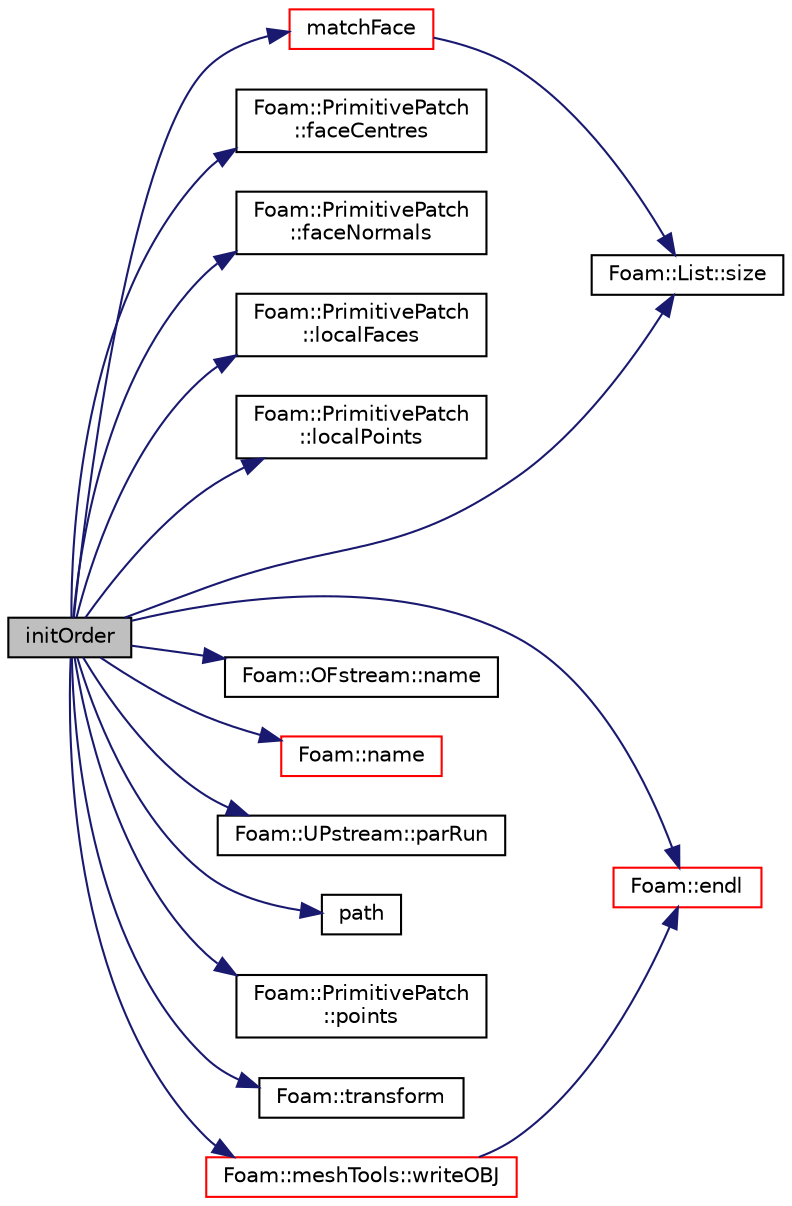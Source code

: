 digraph "initOrder"
{
  bgcolor="transparent";
  edge [fontname="Helvetica",fontsize="10",labelfontname="Helvetica",labelfontsize="10"];
  node [fontname="Helvetica",fontsize="10",shape=record];
  rankdir="LR";
  Node1445 [label="initOrder",height=0.2,width=0.4,color="black", fillcolor="grey75", style="filled", fontcolor="black"];
  Node1445 -> Node1446 [color="midnightblue",fontsize="10",style="solid",fontname="Helvetica"];
  Node1446 [label="Foam::endl",height=0.2,width=0.4,color="red",URL="$a21851.html#a2db8fe02a0d3909e9351bb4275b23ce4",tooltip="Add newline and flush stream. "];
  Node1445 -> Node1448 [color="midnightblue",fontsize="10",style="solid",fontname="Helvetica"];
  Node1448 [label="Foam::PrimitivePatch\l::faceCentres",height=0.2,width=0.4,color="black",URL="$a28693.html#a3f2a4d64417ede063b140fd1b65fa591",tooltip="Return face centres for patch. "];
  Node1445 -> Node1449 [color="midnightblue",fontsize="10",style="solid",fontname="Helvetica"];
  Node1449 [label="Foam::PrimitivePatch\l::faceNormals",height=0.2,width=0.4,color="black",URL="$a28693.html#ad96a54bba336ea57f59f0da350d3c265",tooltip="Return face normals for patch. "];
  Node1445 -> Node1450 [color="midnightblue",fontsize="10",style="solid",fontname="Helvetica"];
  Node1450 [label="Foam::PrimitivePatch\l::localFaces",height=0.2,width=0.4,color="black",URL="$a28693.html#aa4bd29e9c9de3d53e26aa2bf2e803c60",tooltip="Return patch faces addressing into local point list. "];
  Node1445 -> Node1451 [color="midnightblue",fontsize="10",style="solid",fontname="Helvetica"];
  Node1451 [label="Foam::PrimitivePatch\l::localPoints",height=0.2,width=0.4,color="black",URL="$a28693.html#aca6c65ee2831bb6795149af7635640a2",tooltip="Return pointField of points in patch. "];
  Node1445 -> Node1452 [color="midnightblue",fontsize="10",style="solid",fontname="Helvetica"];
  Node1452 [label="matchFace",height=0.2,width=0.4,color="red",URL="$a28609.html#ab01c40557feb9f4d3682ff5bd2476434",tooltip="Returns rotation. "];
  Node1452 -> Node1453 [color="midnightblue",fontsize="10",style="solid",fontname="Helvetica"];
  Node1453 [label="Foam::List::size",height=0.2,width=0.4,color="black",URL="$a26833.html#a8a5f6fa29bd4b500caf186f60245b384",tooltip="Override size to be inconsistent with allocated storage. "];
  Node1445 -> Node1513 [color="midnightblue",fontsize="10",style="solid",fontname="Helvetica"];
  Node1513 [label="Foam::OFstream::name",height=0.2,width=0.4,color="black",URL="$a27297.html#aba53f1f9c8fadfa65f4099af10df348c",tooltip="Return the name of the stream. "];
  Node1445 -> Node1510 [color="midnightblue",fontsize="10",style="solid",fontname="Helvetica"];
  Node1510 [label="Foam::name",height=0.2,width=0.4,color="red",URL="$a21851.html#adcb0df2bd4953cb6bb390272d8263c3a",tooltip="Return a string representation of a complex. "];
  Node1445 -> Node1466 [color="midnightblue",fontsize="10",style="solid",fontname="Helvetica"];
  Node1466 [label="Foam::UPstream::parRun",height=0.2,width=0.4,color="black",URL="$a27377.html#adbb27f04b5705440fb8b09f278059011",tooltip="Is this a parallel run? "];
  Node1445 -> Node1509 [color="midnightblue",fontsize="10",style="solid",fontname="Helvetica"];
  Node1509 [label="path",height=0.2,width=0.4,color="black",URL="$a19796.html#ad8adfaf80503dc99cbb14bf07bf1eb22"];
  Node1445 -> Node1469 [color="midnightblue",fontsize="10",style="solid",fontname="Helvetica"];
  Node1469 [label="Foam::PrimitivePatch\l::points",height=0.2,width=0.4,color="black",URL="$a28693.html#aa3c7d968f31c88780c663876f64ef6a6",tooltip="Return reference to global points. "];
  Node1445 -> Node1453 [color="midnightblue",fontsize="10",style="solid",fontname="Helvetica"];
  Node1445 -> Node1467 [color="midnightblue",fontsize="10",style="solid",fontname="Helvetica"];
  Node1467 [label="Foam::transform",height=0.2,width=0.4,color="black",URL="$a21851.html#a919915170941701c1223291531ad010c"];
  Node1445 -> Node1514 [color="midnightblue",fontsize="10",style="solid",fontname="Helvetica"];
  Node1514 [label="Foam::meshTools::writeOBJ",height=0.2,width=0.4,color="red",URL="$a21883.html#afd76c6ccc8ee4a5957f0232218167c17",tooltip="Write obj representation of point. "];
  Node1514 -> Node1446 [color="midnightblue",fontsize="10",style="solid",fontname="Helvetica"];
}
